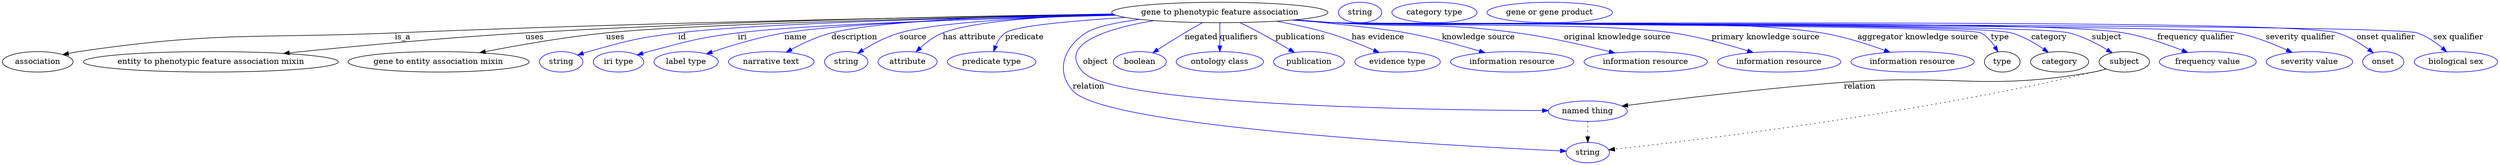 digraph {
	graph [bb="0,0,3576.8,283"];
	node [label="\N"];
	"gene to phenotypic feature association"	[height=0.5,
		label="gene to phenotypic feature association",
		pos="1741,265",
		width=4.0621];
	association	[height=0.5,
		pos="50.046,178",
		width=1.3902];
	"gene to phenotypic feature association" -> association	[label=is_a,
		lp="561.05,221.5",
		pos="e,85.962,190.62 1596.6,261.86 1372.4,258.08 927.31,248.65 550.05,229 353.76,218.78 302.5,230.73 109.05,196 104.68,195.22 100.17,\
194.24 95.686,193.15"];
	"entity to phenotypic feature association mixin"	[height=0.5,
		pos="291.05,178",
		width=4.8024];
	"gene to phenotypic feature association" -> "entity to phenotypic feature association mixin"	[label=uses,
		lp="746.05,221.5",
		pos="e,392,192.66 1596.2,262.49 1400.4,259.65 1040.4,251.58 734.05,229 620.7,220.65 491.63,205.43 402.17,193.96"];
	"gene to entity association mixin"	[height=0.5,
		pos="606.05,178",
		width=3.4483];
	"gene to phenotypic feature association" -> "gene to entity association mixin"	[label=uses,
		lp="861.05,221.5",
		pos="e,665.02,193.96 1597.8,261.23 1383.5,256.61 989.53,246.09 849.05,229 789.65,221.77 723.15,207.66 674.76,196.27"];
	id	[color=blue,
		height=0.5,
		label=string,
		pos="779.05,178",
		width=0.84854];
	"gene to phenotypic feature association" -> id	[color=blue,
		label=id,
		lp="960.55,221.5",
		pos="e,802.49,189.72 1598.5,260.96 1406.5,256.29 1075.1,246.07 955.05,229 893.47,220.24 878.09,215.56 819.05,196 816.66,195.21 814.23,\
194.34 811.79,193.42",
		style=solid];
	iri	[color=blue,
		height=0.5,
		label="iri type",
		pos="864.05,178",
		width=1.011];
	"gene to phenotypic feature association" -> iri	[color=blue,
		label=iri,
		lp="1046.5,221.5",
		pos="e,892.1,189.9 1599.9,260.27 1426.9,255.12 1144.1,244.65 1040,229 981.1,220.14 966.97,213.69 910.05,196 907.3,195.15 904.48,194.22 \
901.65,193.26",
		style=solid];
	name	[color=blue,
		height=0.5,
		label="label type",
		pos="964.05,178",
		width=1.2638];
	"gene to phenotypic feature association" -> name	[color=blue,
		label=name,
		lp="1125.5,221.5",
		pos="e,993.59,191.81 1598.9,260.64 1442.2,256.14 1200.2,246.58 1110,229 1072.7,221.72 1031.9,207.14 1002.9,195.59",
		style=solid];
	description	[color=blue,
		height=0.5,
		label="narrative text",
		pos="1085,178",
		width=1.6068];
	"gene to phenotypic feature association" -> description	[color=blue,
		label=description,
		lp="1210.5,221.5",
		pos="e,1108.1,194.69 1596.9,261.86 1457.1,258.55 1255.5,250.16 1180,229 1157.7,222.74 1134.7,210.77 1116.9,200.11",
		style=solid];
	source	[color=blue,
		height=0.5,
		label=string,
		pos="1191,178",
		width=0.84854];
	"gene to phenotypic feature association" -> source	[color=blue,
		label=source,
		lp="1295,221.5",
		pos="e,1209,192.73 1599.7,260.27 1485.8,255.98 1335.2,247.05 1277,229 1255.6,222.35 1233.8,209.57 1217.5,198.59",
		style=solid];
	"has attribute"	[color=blue,
		height=0.5,
		label=attribute,
		pos="1280,178",
		width=1.1193];
	"gene to phenotypic feature association" -> "has attribute"	[color=blue,
		label="has attribute",
		lp="1373.5,221.5",
		pos="e,1294.1,195.06 1599.3,260.55 1503.2,256.53 1385.7,247.82 1340,229 1325.5,223.01 1311.8,212.2 1301.2,202.16",
		style=solid];
	predicate	[color=blue,
		height=0.5,
		label="predicate type",
		pos="1399,178",
		width=1.679];
	"gene to phenotypic feature association" -> predicate	[color=blue,
		label=predicate,
		lp="1448,221.5",
		pos="e,1402.7,196.18 1597.4,261.58 1526.9,257.78 1451.2,248.95 1423,229 1415.2,223.42 1409.8,214.54 1406.1,205.8",
		style=solid];
	object	[color=blue,
		height=0.5,
		label="named thing",
		pos="2262,91",
		width=1.5346];
	"gene to phenotypic feature association" -> object	[color=blue,
		label=object,
		lp="1559,178",
		pos="e,2207,93.03 1658.3,250.12 1586.7,234.68 1500.5,205.7 1542,160 1585.7,112.02 2028.1,97.193 2197,93.258",
		style=solid];
	relation	[color=blue,
		height=0.5,
		label=string,
		pos="2262,18",
		width=0.84854];
	"gene to phenotypic feature association" -> relation	[color=blue,
		label=relation,
		lp="1562,134.5",
		pos="e,2231.4,19.621 1639.6,252.03 1603.1,246.31 1567.3,238.59 1552,229 1513.5,204.68 1505.4,155.39 1541,127 1647.7,42.129 2085.3,23.62 \
2221.4,19.884",
		style=solid];
	negated	[color=blue,
		height=0.5,
		label=boolean,
		pos="1623,178",
		width=1.0652];
	"gene to phenotypic feature association" -> negated	[color=blue,
		label=negated,
		lp="1711.5,221.5",
		pos="e,1643.2,193.49 1717.7,247.21 1698.7,233.49 1671.7,214.05 1651.4,199.43",
		style=solid];
	qualifiers	[color=blue,
		height=0.5,
		label="ontology class",
		pos="1741,178",
		width=1.7151];
	"gene to phenotypic feature association" -> qualifiers	[color=blue,
		label=qualifiers,
		lp="1766.5,221.5",
		pos="e,1741,196.18 1741,246.8 1741,235.16 1741,219.55 1741,206.24",
		style=solid];
	publications	[color=blue,
		height=0.5,
		label=publication,
		pos="1871,178",
		width=1.3902];
	"gene to phenotypic feature association" -> publications	[color=blue,
		label=publications,
		lp="1852.5,221.5",
		pos="e,1848.5,194.22 1767.7,247.2 1776.7,241.47 1786.8,234.99 1796,229 1810.6,219.54 1826.6,208.91 1840,199.89",
		style=solid];
	"has evidence"	[color=blue,
		height=0.5,
		label="evidence type",
		pos="1999,178",
		width=1.661];
	"gene to phenotypic feature association" -> "has evidence"	[color=blue,
		label="has evidence",
		lp="1962,221.5",
		pos="e,1970.5,193.98 1815.8,249.51 1839.8,244.05 1866.3,237.15 1890,229 1914.5,220.62 1940.8,208.63 1961.5,198.49",
		style=solid];
	"knowledge source"	[color=blue,
		height=0.5,
		label="information resource",
		pos="2162,178",
		width=2.3651];
	"gene to phenotypic feature association" -> "knowledge source"	[color=blue,
		label="knowledge source",
		lp="2104.5,221.5",
		pos="e,2120.9,193.88 1843,252.05 1902.4,244.73 1971.5,235.53 2001,229 2038.4,220.74 2079.7,207.86 2111,197.24",
		style=solid];
	"original knowledge source"	[color=blue,
		height=0.5,
		label="information resource",
		pos="2350,178",
		width=2.3651];
	"gene to phenotypic feature association" -> "original knowledge source"	[color=blue,
		label="original knowledge source",
		lp="2300.5,221.5",
		pos="e,2304.8,193.34 1844,252.12 1861.3,250.28 1879.2,248.5 1896,247 2012.3,236.64 2042.8,247.79 2158,229 2204.9,221.37 2256.9,207.48 \
2294.9,196.27",
		style=solid];
	"primary knowledge source"	[color=blue,
		height=0.5,
		label="information resource",
		pos="2538,178",
		width=2.3651];
	"gene to phenotypic feature association" -> "primary knowledge source"	[color=blue,
		label="primary knowledge source",
		lp="2509,221.5",
		pos="e,2499.4,194.17 1841.8,251.88 1859.9,250.02 1878.5,248.29 1896,247 2109.4,231.33 2166.2,265.04 2377,229 2415.9,222.36 2458.4,208.89 \
2489.9,197.6",
		style=solid];
	"aggregator knowledge source"	[color=blue,
		height=0.5,
		label="information resource",
		pos="2726,178",
		width=2.3651];
	"gene to phenotypic feature association" -> "aggregator knowledge source"	[color=blue,
		label="aggregator knowledge source",
		lp="2722,221.5",
		pos="e,2692.1,194.57 1841,251.8 1859.3,249.92 1878.2,248.21 1896,247 2049.1,236.63 2435.3,257.15 2586,229 2619.5,222.75 2655.7,209.66 \
2682.9,198.44",
		style=solid];
	type	[height=0.5,
		pos="2856,178",
		width=0.75];
	"gene to phenotypic feature association" -> type	[color=blue,
		label=type,
		lp="2841,221.5",
		pos="e,2845.4,194.87 1840.6,251.75 1859,249.87 1878.1,248.16 1896,247 1946.5,243.74 2759.5,248.81 2806,229 2819.1,223.46 2830.5,212.78 \
2839.1,202.71",
		style=solid];
	category	[height=0.5,
		pos="2942,178",
		width=1.1374];
	"gene to phenotypic feature association" -> category	[color=blue,
		label=category,
		lp="2915.5,221.5",
		pos="e,2923.1,194.03 1840.6,251.74 1859,249.85 1878.1,248.15 1896,247 2002.6,240.17 2754.3,258.02 2857,229 2877.9,223.11 2898.9,210.82 \
2914.8,199.9",
		style=solid];
	subject	[height=0.5,
		pos="3037,178",
		width=0.99297];
	"gene to phenotypic feature association" -> subject	[color=blue,
		label=subject,
		lp="3000.5,221.5",
		pos="e,3017.3,193.09 1840.2,251.76 1858.7,249.86 1877.9,248.15 1896,247 2012.2,239.65 2830.4,258.13 2943,229 2966.5,222.93 2990.6,209.96 \
3008.5,198.75",
		style=solid];
	"frequency qualifier"	[color=blue,
		height=0.5,
		label="frequency value",
		pos="3158,178",
		width=1.8776];
	"gene to phenotypic feature association" -> "frequency qualifier"	[color=blue,
		label="frequency qualifier",
		lp="3128.5,221.5",
		pos="e,3127,194.07 1840.2,251.74 1858.7,249.84 1877.9,248.13 1896,247 2021.1,239.16 2900.9,252.25 3024,229 3056.6,222.85 3091.7,209.5 \
3117.8,198.14",
		style=solid];
	"severity qualifier"	[color=blue,
		height=0.5,
		label="severity value",
		pos="3303,178",
		width=1.661];
	"gene to phenotypic feature association" -> "severity qualifier"	[color=blue,
		label="severity qualifier",
		lp="3278,221.5",
		pos="e,3275.7,194.08 1840.1,251.71 1858.7,249.81 1877.9,248.12 1896,247 2038.9,238.19 3043.9,258.26 3184,229 3213,222.96 3243.7,209.88 \
3266.6,198.61",
		style=solid];
	"onset qualifier"	[color=blue,
		height=0.5,
		label=onset,
		pos="3410,178",
		width=0.81243];
	"gene to phenotypic feature association" -> "onset qualifier"	[color=blue,
		label="onset qualifier",
		lp="3401,221.5",
		pos="e,3393.4,192.87 1840.1,251.69 1858.7,249.79 1877.9,248.1 1896,247 1975.5,242.16 3251.6,250.99 3328,229 3348.8,223.03 3369.6,210.29 \
3385,199.17",
		style=solid];
	"sex qualifier"	[color=blue,
		height=0.5,
		label="biological sex",
		pos="3517,178",
		width=1.661];
	"gene to phenotypic feature association" -> "sex qualifier"	[color=blue,
		label="sex qualifier",
		lp="3507.5,221.5",
		pos="e,3499.8,195.26 1840.1,251.68 1858.7,249.78 1877.9,248.1 1896,247 1981.9,241.81 3362,254.92 3444,229 3461.5,223.49 3478.5,212.31 \
3491.7,201.91",
		style=solid];
	object -> relation	[pos="e,2262,36.029 2262,72.813 2262,64.789 2262,55.047 2262,46.069",
		style=dotted];
	association_type	[color=blue,
		height=0.5,
		label=string,
		pos="1936,265",
		width=0.84854];
	association_category	[color=blue,
		height=0.5,
		label="category type",
		pos="2043,265",
		width=1.6249];
	subject -> object	[label=relation,
		lp="2656,134.5",
		pos="e,2310.5,99.799 3010.8,165.53 3004.7,163.32 2998.3,161.3 2992,160 2836.5,127.54 2793.2,156.57 2635,142 2523.4,131.72 2393.7,112.74 \
2320.4,101.35"];
	subject -> relation	[pos="e,2291.7,22.872 3010.2,165.99 3004.3,163.82 2998,161.68 2992,160 2733.4,86.736 2412.4,39.353 2301.7,24.234",
		style=dotted];
	"gene to phenotypic feature association_subject"	[color=blue,
		height=0.5,
		label="gene or gene product",
		pos="2205,265",
		width=2.3651];
}
